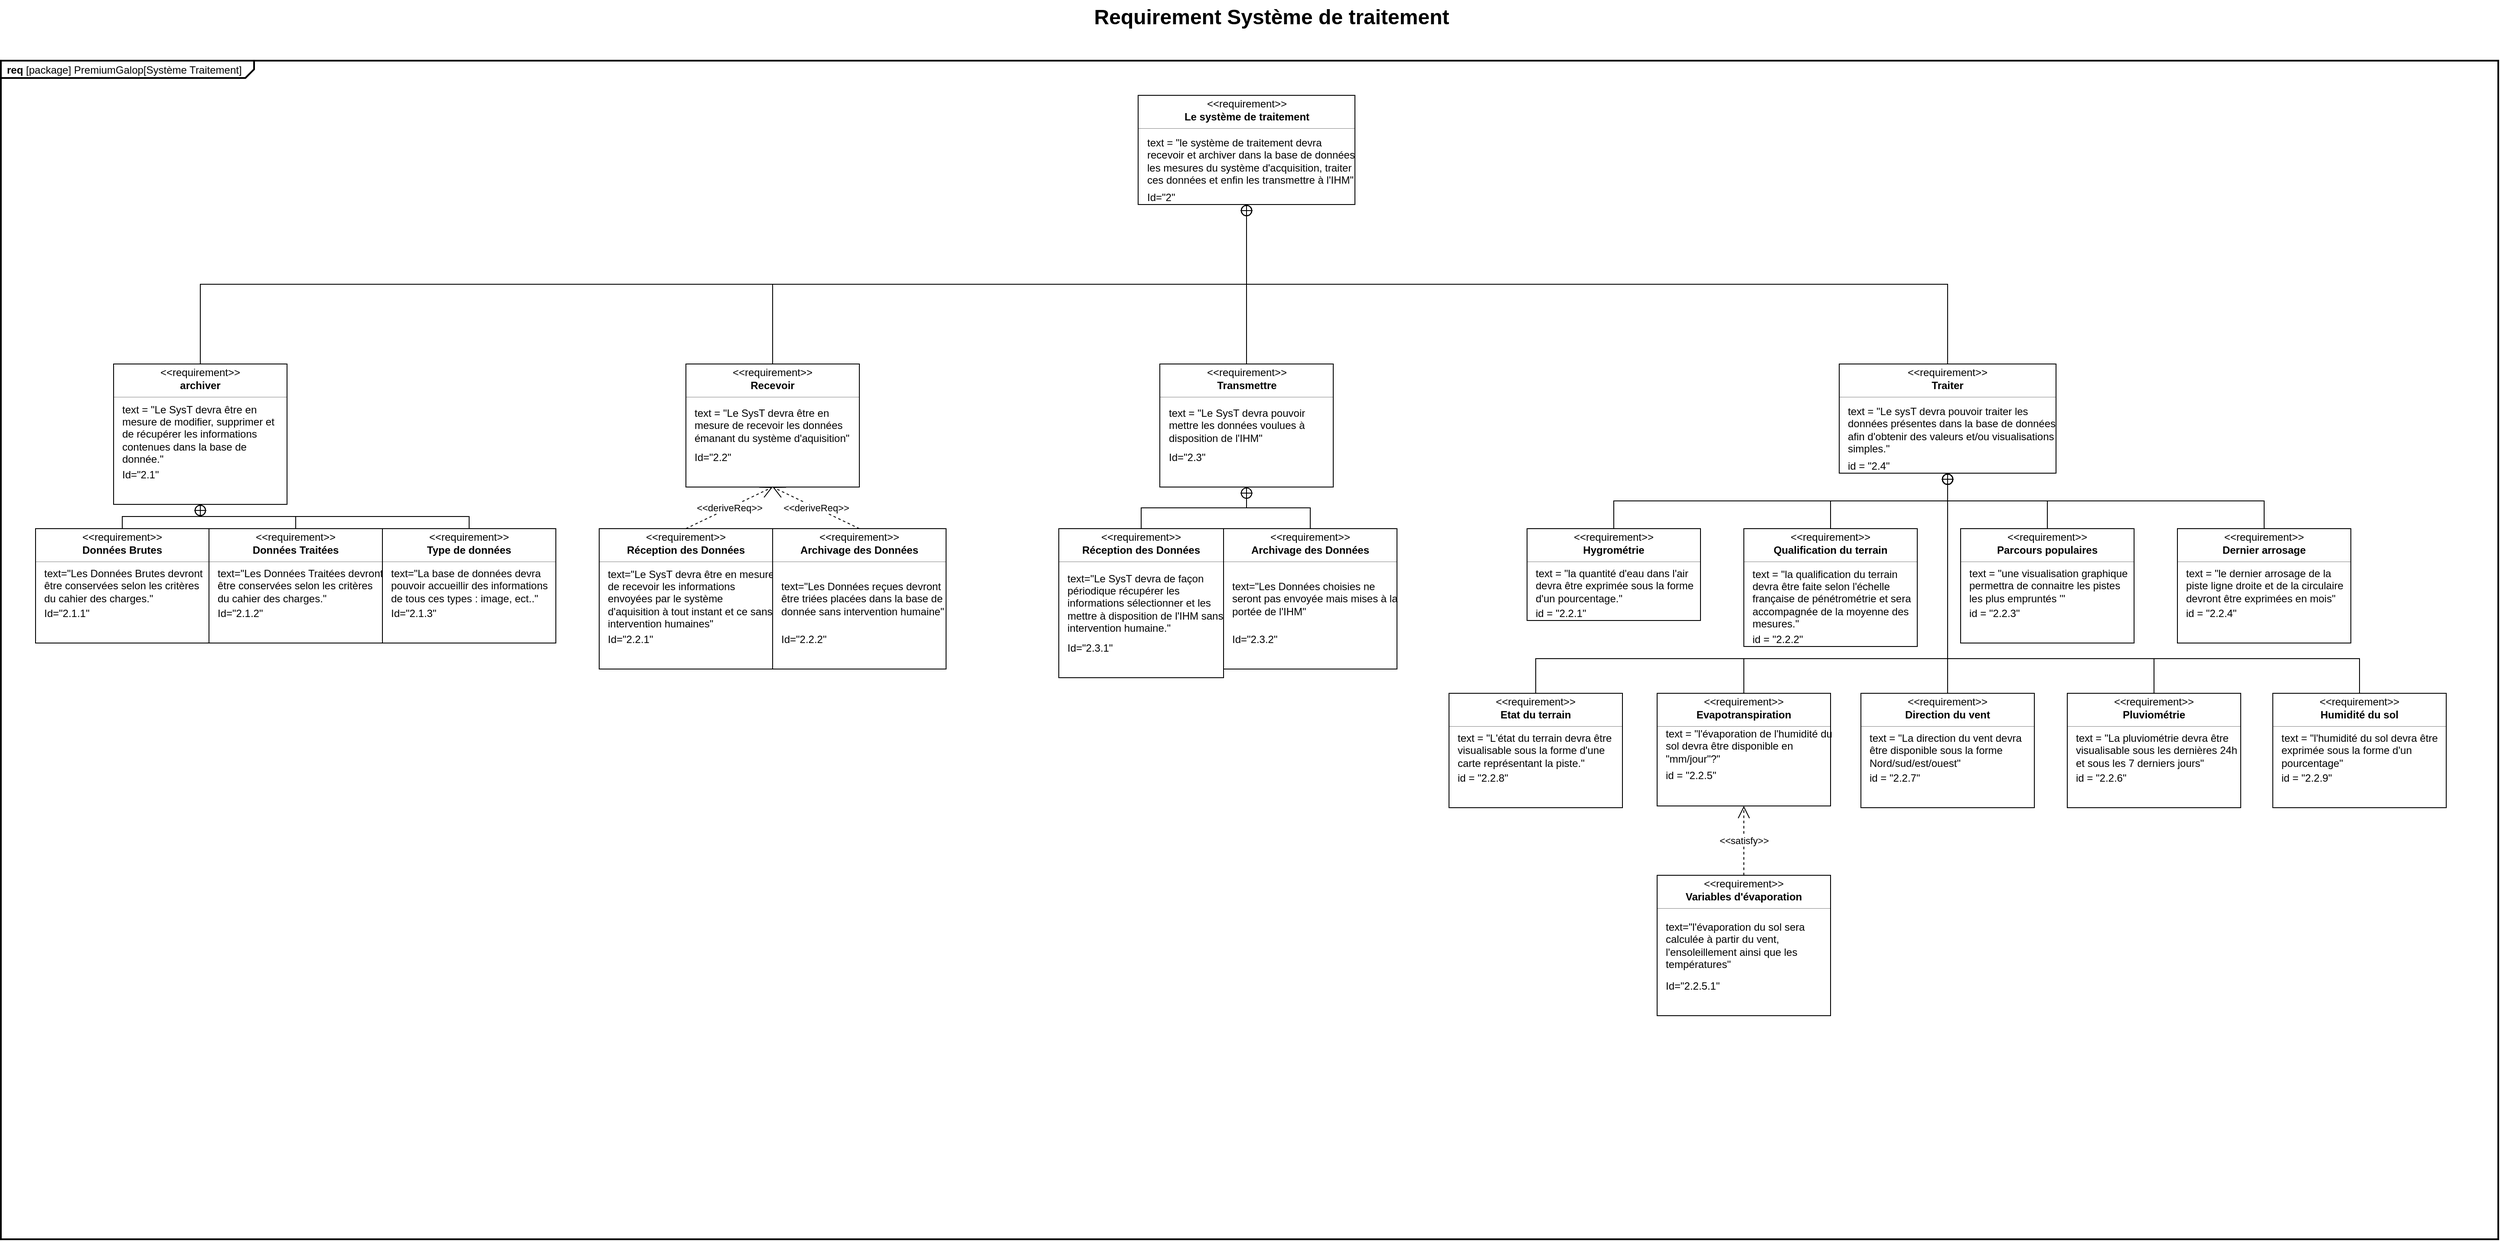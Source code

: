 <mxfile version="26.0.6">
  <diagram name="Page-1" id="929967ad-93f9-6ef4-fab6-5d389245f69c">
    <mxGraphModel dx="3340.5" dy="744" grid="1" gridSize="10" guides="1" tooltips="1" connect="1" arrows="1" fold="1" page="1" pageScale="1.5" pageWidth="1169" pageHeight="826" background="none" math="0" shadow="0">
      <root>
        <mxCell id="0" style=";html=1;" />
        <mxCell id="1" style=";html=1;" parent="0" />
        <mxCell id="1672d66443f91eb5-23" value="Requirement Système de traitement" style="text;strokeColor=none;fillColor=none;html=1;fontSize=24;fontStyle=1;verticalAlign=middle;align=center;" parent="1" vertex="1">
          <mxGeometry x="150" y="30" width="1510" height="40" as="geometry" />
        </mxCell>
        <mxCell id="8Gsik2gFyO7fR51Xn3zr-1" value="&lt;p style=&quot;margin:0px;margin-top:4px;margin-left:7px;text-align:left;&quot;&gt;&lt;b style=&quot;text-wrap-mode: wrap;&quot;&gt;req&lt;/b&gt;&lt;span style=&quot;text-wrap-mode: wrap;&quot;&gt;&amp;nbsp;[package] PremiumGalop[Système Traitement]&lt;/span&gt;&lt;/p&gt;" style="html=1;shape=mxgraph.sysml.package;overflow=fill;labelX=292.94;strokeWidth=2;align=center;" parent="1" vertex="1">
          <mxGeometry x="-560" y="100" width="2880" height="1360" as="geometry" />
        </mxCell>
        <mxCell id="8Gsik2gFyO7fR51Xn3zr-5" value="" style="fontStyle=1;align=center;verticalAlign=middle;childLayout=stackLayout;horizontal=1;horizontalStack=0;resizeParent=1;resizeParentMax=0;resizeLast=0;marginBottom=0;" parent="1" vertex="1">
          <mxGeometry x="751.5" y="140" width="250" height="126" as="geometry" />
        </mxCell>
        <mxCell id="8Gsik2gFyO7fR51Xn3zr-6" value="&amp;lt;&amp;lt;requirement&amp;gt;&amp;gt;" style="html=1;align=center;spacing=0;verticalAlign=middle;strokeColor=none;fillColor=none;whiteSpace=wrap;spacingTop=3;" parent="8Gsik2gFyO7fR51Xn3zr-5" vertex="1">
          <mxGeometry width="250" height="16" as="geometry" />
        </mxCell>
        <mxCell id="8Gsik2gFyO7fR51Xn3zr-7" value="Le système de traitement" style="html=1;align=center;spacing=0;verticalAlign=middle;strokeColor=none;fillColor=none;whiteSpace=wrap;fontStyle=1" parent="8Gsik2gFyO7fR51Xn3zr-5" vertex="1">
          <mxGeometry y="16" width="250" height="18" as="geometry" />
        </mxCell>
        <mxCell id="8Gsik2gFyO7fR51Xn3zr-8" value="" style="line;strokeWidth=0.25;fillColor=none;align=left;verticalAlign=middle;spacingTop=-1;spacingLeft=3;spacingRight=3;rotatable=0;labelPosition=right;points=[];portConstraint=eastwest;" parent="8Gsik2gFyO7fR51Xn3zr-5" vertex="1">
          <mxGeometry y="34" width="250" height="8" as="geometry" />
        </mxCell>
        <mxCell id="8Gsik2gFyO7fR51Xn3zr-9" value="&lt;span style=&quot;text-align: justify;&quot;&gt;text = &quot;le système de traitement devra recevoir et archiver dans la base de données les mesures du système d&#39;acquisition, traiter ces données et enfin les transmettre à l&#39;IHM&quot;&lt;/span&gt;" style="html=1;align=left;spacing=0;verticalAlign=middle;strokeColor=none;fillColor=none;whiteSpace=wrap;spacingLeft=10;" parent="8Gsik2gFyO7fR51Xn3zr-5" vertex="1">
          <mxGeometry y="42" width="250" height="68" as="geometry" />
        </mxCell>
        <mxCell id="8Gsik2gFyO7fR51Xn3zr-10" value="Id=&quot;2&quot;" style="html=1;align=left;spacing=0;verticalAlign=middle;strokeColor=none;fillColor=none;whiteSpace=wrap;spacingLeft=10;" parent="8Gsik2gFyO7fR51Xn3zr-5" vertex="1">
          <mxGeometry y="110" width="250" height="16" as="geometry" />
        </mxCell>
        <mxCell id="8Gsik2gFyO7fR51Xn3zr-12" value="" style="fontStyle=1;align=center;verticalAlign=middle;childLayout=stackLayout;horizontal=1;horizontalStack=0;resizeParent=1;resizeParentMax=0;resizeLast=0;marginBottom=0;" parent="1" vertex="1">
          <mxGeometry x="1560" y="450" width="250" height="126" as="geometry" />
        </mxCell>
        <mxCell id="8Gsik2gFyO7fR51Xn3zr-13" value="&amp;lt;&amp;lt;requirement&amp;gt;&amp;gt;" style="html=1;align=center;spacing=0;verticalAlign=middle;strokeColor=none;fillColor=none;whiteSpace=wrap;spacingTop=3;" parent="8Gsik2gFyO7fR51Xn3zr-12" vertex="1">
          <mxGeometry width="250" height="16" as="geometry" />
        </mxCell>
        <mxCell id="8Gsik2gFyO7fR51Xn3zr-14" value="Traiter" style="html=1;align=center;spacing=0;verticalAlign=middle;strokeColor=none;fillColor=none;whiteSpace=wrap;fontStyle=1" parent="8Gsik2gFyO7fR51Xn3zr-12" vertex="1">
          <mxGeometry y="16" width="250" height="18" as="geometry" />
        </mxCell>
        <mxCell id="8Gsik2gFyO7fR51Xn3zr-15" value="" style="line;strokeWidth=0.25;fillColor=none;align=left;verticalAlign=middle;spacingTop=-1;spacingLeft=3;spacingRight=3;rotatable=0;labelPosition=right;points=[];portConstraint=eastwest;" parent="8Gsik2gFyO7fR51Xn3zr-12" vertex="1">
          <mxGeometry y="34" width="250" height="8" as="geometry" />
        </mxCell>
        <mxCell id="8Gsik2gFyO7fR51Xn3zr-16" value="&lt;span style=&quot;text-align: justify;&quot;&gt;text = &quot;Le sysT devra pouvoir traiter les données présentes dans la base de données afin d&#39;obtenir des valeurs et/ou visualisations simples.&quot;&lt;/span&gt;" style="html=1;align=left;spacing=0;verticalAlign=middle;strokeColor=none;fillColor=none;whiteSpace=wrap;spacingLeft=10;" parent="8Gsik2gFyO7fR51Xn3zr-12" vertex="1">
          <mxGeometry y="42" width="250" height="68" as="geometry" />
        </mxCell>
        <mxCell id="8Gsik2gFyO7fR51Xn3zr-17" value="id = &quot;2.4&quot;" style="html=1;align=left;spacing=0;verticalAlign=middle;strokeColor=none;fillColor=none;whiteSpace=wrap;spacingLeft=10;" parent="8Gsik2gFyO7fR51Xn3zr-12" vertex="1">
          <mxGeometry y="110" width="250" height="16" as="geometry" />
        </mxCell>
        <mxCell id="8Gsik2gFyO7fR51Xn3zr-24" value="" style="fontStyle=1;align=center;verticalAlign=middle;childLayout=stackLayout;horizontal=1;horizontalStack=0;resizeParent=1;resizeParentMax=0;resizeLast=0;marginBottom=0;" parent="1" vertex="1">
          <mxGeometry x="1200" y="640" width="200" height="106" as="geometry" />
        </mxCell>
        <mxCell id="8Gsik2gFyO7fR51Xn3zr-25" value="&amp;lt;&amp;lt;requirement&amp;gt;&amp;gt;" style="html=1;align=center;spacing=0;verticalAlign=middle;strokeColor=none;fillColor=none;whiteSpace=wrap;spacingTop=3;" parent="8Gsik2gFyO7fR51Xn3zr-24" vertex="1">
          <mxGeometry width="200" height="16" as="geometry" />
        </mxCell>
        <mxCell id="8Gsik2gFyO7fR51Xn3zr-26" value="Hygrométrie" style="html=1;align=center;spacing=0;verticalAlign=middle;strokeColor=none;fillColor=none;whiteSpace=wrap;fontStyle=1" parent="8Gsik2gFyO7fR51Xn3zr-24" vertex="1">
          <mxGeometry y="16" width="200" height="18" as="geometry" />
        </mxCell>
        <mxCell id="8Gsik2gFyO7fR51Xn3zr-27" value="" style="line;strokeWidth=0.25;fillColor=none;align=left;verticalAlign=middle;spacingTop=-1;spacingLeft=3;spacingRight=3;rotatable=0;labelPosition=right;points=[];portConstraint=eastwest;" parent="8Gsik2gFyO7fR51Xn3zr-24" vertex="1">
          <mxGeometry y="34" width="200" height="8" as="geometry" />
        </mxCell>
        <mxCell id="8Gsik2gFyO7fR51Xn3zr-28" value="&lt;span style=&quot;text-align: justify;&quot;&gt;text = &quot;la quantité d&#39;eau dans l&#39;air devra être exprimée sous la forme d&#39;un pourcentage.&quot;&lt;/span&gt;" style="html=1;align=left;spacing=0;verticalAlign=middle;strokeColor=none;fillColor=none;whiteSpace=wrap;spacingLeft=10;" parent="8Gsik2gFyO7fR51Xn3zr-24" vertex="1">
          <mxGeometry y="42" width="200" height="48" as="geometry" />
        </mxCell>
        <mxCell id="8Gsik2gFyO7fR51Xn3zr-29" value="id = &quot;2.2.1&quot;" style="html=1;align=left;spacing=0;verticalAlign=middle;strokeColor=none;fillColor=none;whiteSpace=wrap;spacingLeft=10;" parent="8Gsik2gFyO7fR51Xn3zr-24" vertex="1">
          <mxGeometry y="90" width="200" height="16" as="geometry" />
        </mxCell>
        <mxCell id="8Gsik2gFyO7fR51Xn3zr-31" value="" style="fontStyle=1;align=center;verticalAlign=middle;childLayout=stackLayout;horizontal=1;horizontalStack=0;resizeParent=1;resizeParentMax=0;resizeLast=0;marginBottom=0;" parent="1" vertex="1">
          <mxGeometry x="1450" y="640" width="200" height="136" as="geometry" />
        </mxCell>
        <mxCell id="8Gsik2gFyO7fR51Xn3zr-32" value="&amp;lt;&amp;lt;requirement&amp;gt;&amp;gt;" style="html=1;align=center;spacing=0;verticalAlign=middle;strokeColor=none;fillColor=none;whiteSpace=wrap;spacingTop=3;" parent="8Gsik2gFyO7fR51Xn3zr-31" vertex="1">
          <mxGeometry width="200" height="16" as="geometry" />
        </mxCell>
        <mxCell id="8Gsik2gFyO7fR51Xn3zr-33" value="Qualification du terrain" style="html=1;align=center;spacing=0;verticalAlign=middle;strokeColor=none;fillColor=none;whiteSpace=wrap;fontStyle=1" parent="8Gsik2gFyO7fR51Xn3zr-31" vertex="1">
          <mxGeometry y="16" width="200" height="18" as="geometry" />
        </mxCell>
        <mxCell id="8Gsik2gFyO7fR51Xn3zr-34" value="" style="line;strokeWidth=0.25;fillColor=none;align=left;verticalAlign=middle;spacingTop=-1;spacingLeft=3;spacingRight=3;rotatable=0;labelPosition=right;points=[];portConstraint=eastwest;" parent="8Gsik2gFyO7fR51Xn3zr-31" vertex="1">
          <mxGeometry y="34" width="200" height="8" as="geometry" />
        </mxCell>
        <mxCell id="8Gsik2gFyO7fR51Xn3zr-35" value="&lt;span style=&quot;color: light-dark(rgb(0, 0, 0), rgb(255, 255, 255)); text-align: justify; background-color: transparent;&quot;&gt;text = &quot;la qualification du terrain devra être f&lt;/span&gt;&lt;span style=&quot;color: light-dark(rgb(0, 0, 0), rgb(255, 255, 255)); text-align: justify; background-color: transparent;&quot;&gt;aite selon l&#39;échelle française de pénétrométrie et sera accompagnée de la moyenne des mesures.&quot;&lt;/span&gt;" style="html=1;align=left;spacing=0;verticalAlign=middle;strokeColor=none;fillColor=none;whiteSpace=wrap;spacingLeft=10;" parent="8Gsik2gFyO7fR51Xn3zr-31" vertex="1">
          <mxGeometry y="42" width="200" height="78" as="geometry" />
        </mxCell>
        <mxCell id="8Gsik2gFyO7fR51Xn3zr-36" value="id = &quot;2.2.2&quot;" style="html=1;align=left;spacing=0;verticalAlign=middle;strokeColor=none;fillColor=none;whiteSpace=wrap;spacingLeft=10;" parent="8Gsik2gFyO7fR51Xn3zr-31" vertex="1">
          <mxGeometry y="120" width="200" height="16" as="geometry" />
        </mxCell>
        <mxCell id="8Gsik2gFyO7fR51Xn3zr-38" value="" style="fontStyle=1;align=center;verticalAlign=middle;childLayout=stackLayout;horizontal=1;horizontalStack=0;resizeParent=1;resizeParentMax=0;resizeLast=0;marginBottom=0;" parent="1" vertex="1">
          <mxGeometry x="1700" y="640" width="200" height="132" as="geometry" />
        </mxCell>
        <mxCell id="8Gsik2gFyO7fR51Xn3zr-39" value="&amp;lt;&amp;lt;requirement&amp;gt;&amp;gt;" style="html=1;align=center;spacing=0;verticalAlign=middle;strokeColor=none;fillColor=none;whiteSpace=wrap;spacingTop=3;" parent="8Gsik2gFyO7fR51Xn3zr-38" vertex="1">
          <mxGeometry width="200" height="16" as="geometry" />
        </mxCell>
        <mxCell id="8Gsik2gFyO7fR51Xn3zr-40" value="Parcours populaires" style="html=1;align=center;spacing=0;verticalAlign=middle;strokeColor=none;fillColor=none;whiteSpace=wrap;fontStyle=1" parent="8Gsik2gFyO7fR51Xn3zr-38" vertex="1">
          <mxGeometry y="16" width="200" height="18" as="geometry" />
        </mxCell>
        <mxCell id="8Gsik2gFyO7fR51Xn3zr-41" value="" style="line;strokeWidth=0.25;fillColor=none;align=left;verticalAlign=middle;spacingTop=-1;spacingLeft=3;spacingRight=3;rotatable=0;labelPosition=right;points=[];portConstraint=eastwest;" parent="8Gsik2gFyO7fR51Xn3zr-38" vertex="1">
          <mxGeometry y="34" width="200" height="8" as="geometry" />
        </mxCell>
        <mxCell id="8Gsik2gFyO7fR51Xn3zr-42" value="&lt;span style=&quot;text-align: justify;&quot;&gt;text = &quot;une visualisation graphique permettra de connaitre les pistes les plus empruntés &#39;&quot;&lt;/span&gt;" style="html=1;align=left;spacing=0;verticalAlign=middle;strokeColor=none;fillColor=none;whiteSpace=wrap;spacingLeft=10;" parent="8Gsik2gFyO7fR51Xn3zr-38" vertex="1">
          <mxGeometry y="42" width="200" height="48" as="geometry" />
        </mxCell>
        <mxCell id="8Gsik2gFyO7fR51Xn3zr-43" value="id = &quot;2.2.3&quot;" style="html=1;align=left;spacing=0;verticalAlign=middle;strokeColor=none;fillColor=none;whiteSpace=wrap;spacingLeft=10;" parent="8Gsik2gFyO7fR51Xn3zr-38" vertex="1">
          <mxGeometry y="90" width="200" height="16" as="geometry" />
        </mxCell>
        <mxCell id="8Gsik2gFyO7fR51Xn3zr-44" value="" style="html=1;align=center;spacing=0;verticalAlign=middle;strokeColor=none;fillColor=none;whiteSpace=wrap;" parent="8Gsik2gFyO7fR51Xn3zr-38" vertex="1">
          <mxGeometry y="106" width="200" height="26" as="geometry" />
        </mxCell>
        <mxCell id="8Gsik2gFyO7fR51Xn3zr-46" value="" style="fontStyle=1;align=center;verticalAlign=middle;childLayout=stackLayout;horizontal=1;horizontalStack=0;resizeParent=1;resizeParentMax=0;resizeLast=0;marginBottom=0;" parent="1" vertex="1">
          <mxGeometry x="2060" y="830" width="200" height="132" as="geometry" />
        </mxCell>
        <mxCell id="8Gsik2gFyO7fR51Xn3zr-47" value="&amp;lt;&amp;lt;requirement&amp;gt;&amp;gt;" style="html=1;align=center;spacing=0;verticalAlign=middle;strokeColor=none;fillColor=none;whiteSpace=wrap;spacingTop=3;" parent="8Gsik2gFyO7fR51Xn3zr-46" vertex="1">
          <mxGeometry width="200" height="16" as="geometry" />
        </mxCell>
        <mxCell id="8Gsik2gFyO7fR51Xn3zr-48" value="Humidité du sol" style="html=1;align=center;spacing=0;verticalAlign=middle;strokeColor=none;fillColor=none;whiteSpace=wrap;fontStyle=1" parent="8Gsik2gFyO7fR51Xn3zr-46" vertex="1">
          <mxGeometry y="16" width="200" height="18" as="geometry" />
        </mxCell>
        <mxCell id="8Gsik2gFyO7fR51Xn3zr-49" value="" style="line;strokeWidth=0.25;fillColor=none;align=left;verticalAlign=middle;spacingTop=-1;spacingLeft=3;spacingRight=3;rotatable=0;labelPosition=right;points=[];portConstraint=eastwest;" parent="8Gsik2gFyO7fR51Xn3zr-46" vertex="1">
          <mxGeometry y="34" width="200" height="8" as="geometry" />
        </mxCell>
        <mxCell id="8Gsik2gFyO7fR51Xn3zr-50" value="&lt;span style=&quot;text-align: justify;&quot;&gt;text = &quot;l&#39;humidité du sol devra être exprimée sous la forme d&#39;un pourcentage&quot;&lt;/span&gt;" style="html=1;align=left;spacing=0;verticalAlign=middle;strokeColor=none;fillColor=none;whiteSpace=wrap;spacingLeft=10;" parent="8Gsik2gFyO7fR51Xn3zr-46" vertex="1">
          <mxGeometry y="42" width="200" height="48" as="geometry" />
        </mxCell>
        <mxCell id="8Gsik2gFyO7fR51Xn3zr-51" value="id = &quot;2.2.9&quot;" style="html=1;align=left;spacing=0;verticalAlign=middle;strokeColor=none;fillColor=none;whiteSpace=wrap;spacingLeft=10;" parent="8Gsik2gFyO7fR51Xn3zr-46" vertex="1">
          <mxGeometry y="90" width="200" height="16" as="geometry" />
        </mxCell>
        <mxCell id="8Gsik2gFyO7fR51Xn3zr-52" value="" style="html=1;align=center;spacing=0;verticalAlign=middle;strokeColor=none;fillColor=none;whiteSpace=wrap;" parent="8Gsik2gFyO7fR51Xn3zr-46" vertex="1">
          <mxGeometry y="106" width="200" height="26" as="geometry" />
        </mxCell>
        <mxCell id="8Gsik2gFyO7fR51Xn3zr-53" value="" style="fontStyle=1;align=center;verticalAlign=middle;childLayout=stackLayout;horizontal=1;horizontalStack=0;resizeParent=1;resizeParentMax=0;resizeLast=0;marginBottom=0;" parent="1" vertex="1">
          <mxGeometry x="1110" y="830" width="200" height="132" as="geometry" />
        </mxCell>
        <mxCell id="8Gsik2gFyO7fR51Xn3zr-54" value="&amp;lt;&amp;lt;requirement&amp;gt;&amp;gt;" style="html=1;align=center;spacing=0;verticalAlign=middle;strokeColor=none;fillColor=none;whiteSpace=wrap;spacingTop=3;" parent="8Gsik2gFyO7fR51Xn3zr-53" vertex="1">
          <mxGeometry width="200" height="16" as="geometry" />
        </mxCell>
        <mxCell id="8Gsik2gFyO7fR51Xn3zr-55" value="Etat du terrain" style="html=1;align=center;spacing=0;verticalAlign=middle;strokeColor=none;fillColor=none;whiteSpace=wrap;fontStyle=1" parent="8Gsik2gFyO7fR51Xn3zr-53" vertex="1">
          <mxGeometry y="16" width="200" height="18" as="geometry" />
        </mxCell>
        <mxCell id="8Gsik2gFyO7fR51Xn3zr-56" value="" style="line;strokeWidth=0.25;fillColor=none;align=left;verticalAlign=middle;spacingTop=-1;spacingLeft=3;spacingRight=3;rotatable=0;labelPosition=right;points=[];portConstraint=eastwest;" parent="8Gsik2gFyO7fR51Xn3zr-53" vertex="1">
          <mxGeometry y="34" width="200" height="8" as="geometry" />
        </mxCell>
        <mxCell id="8Gsik2gFyO7fR51Xn3zr-57" value="&lt;span style=&quot;text-align: justify;&quot;&gt;text = &quot;L&#39;état du terrain devra être visualisable sous la forme d&#39;une carte représentant la piste.&quot;&lt;/span&gt;" style="html=1;align=left;spacing=0;verticalAlign=middle;strokeColor=none;fillColor=none;whiteSpace=wrap;spacingLeft=10;" parent="8Gsik2gFyO7fR51Xn3zr-53" vertex="1">
          <mxGeometry y="42" width="200" height="48" as="geometry" />
        </mxCell>
        <mxCell id="8Gsik2gFyO7fR51Xn3zr-58" value="id = &quot;2.2.8&quot;" style="html=1;align=left;spacing=0;verticalAlign=middle;strokeColor=none;fillColor=none;whiteSpace=wrap;spacingLeft=10;" parent="8Gsik2gFyO7fR51Xn3zr-53" vertex="1">
          <mxGeometry y="90" width="200" height="16" as="geometry" />
        </mxCell>
        <mxCell id="8Gsik2gFyO7fR51Xn3zr-59" value="" style="html=1;align=center;spacing=0;verticalAlign=middle;strokeColor=none;fillColor=none;whiteSpace=wrap;" parent="8Gsik2gFyO7fR51Xn3zr-53" vertex="1">
          <mxGeometry y="106" width="200" height="26" as="geometry" />
        </mxCell>
        <mxCell id="8Gsik2gFyO7fR51Xn3zr-60" value="" style="fontStyle=1;align=center;verticalAlign=middle;childLayout=stackLayout;horizontal=1;horizontalStack=0;resizeParent=1;resizeParentMax=0;resizeLast=0;marginBottom=0;" parent="1" vertex="1">
          <mxGeometry x="1585" y="830" width="200" height="132" as="geometry" />
        </mxCell>
        <mxCell id="8Gsik2gFyO7fR51Xn3zr-61" value="&amp;lt;&amp;lt;requirement&amp;gt;&amp;gt;" style="html=1;align=center;spacing=0;verticalAlign=middle;strokeColor=none;fillColor=none;whiteSpace=wrap;spacingTop=3;" parent="8Gsik2gFyO7fR51Xn3zr-60" vertex="1">
          <mxGeometry width="200" height="16" as="geometry" />
        </mxCell>
        <mxCell id="8Gsik2gFyO7fR51Xn3zr-62" value="Direction du vent" style="html=1;align=center;spacing=0;verticalAlign=middle;strokeColor=none;fillColor=none;whiteSpace=wrap;fontStyle=1" parent="8Gsik2gFyO7fR51Xn3zr-60" vertex="1">
          <mxGeometry y="16" width="200" height="18" as="geometry" />
        </mxCell>
        <mxCell id="8Gsik2gFyO7fR51Xn3zr-63" value="" style="line;strokeWidth=0.25;fillColor=none;align=left;verticalAlign=middle;spacingTop=-1;spacingLeft=3;spacingRight=3;rotatable=0;labelPosition=right;points=[];portConstraint=eastwest;" parent="8Gsik2gFyO7fR51Xn3zr-60" vertex="1">
          <mxGeometry y="34" width="200" height="8" as="geometry" />
        </mxCell>
        <mxCell id="8Gsik2gFyO7fR51Xn3zr-64" value="&lt;span style=&quot;text-align: justify;&quot;&gt;text = &quot;La direction du vent devra être disponible sous la forme Nord/sud/est/ouest&quot;&lt;/span&gt;" style="html=1;align=left;spacing=0;verticalAlign=middle;strokeColor=none;fillColor=none;whiteSpace=wrap;spacingLeft=10;" parent="8Gsik2gFyO7fR51Xn3zr-60" vertex="1">
          <mxGeometry y="42" width="200" height="48" as="geometry" />
        </mxCell>
        <mxCell id="8Gsik2gFyO7fR51Xn3zr-65" value="id = &quot;2.2.7&quot;" style="html=1;align=left;spacing=0;verticalAlign=middle;strokeColor=none;fillColor=none;whiteSpace=wrap;spacingLeft=10;" parent="8Gsik2gFyO7fR51Xn3zr-60" vertex="1">
          <mxGeometry y="90" width="200" height="16" as="geometry" />
        </mxCell>
        <mxCell id="8Gsik2gFyO7fR51Xn3zr-66" value="" style="html=1;align=center;spacing=0;verticalAlign=middle;strokeColor=none;fillColor=none;whiteSpace=wrap;" parent="8Gsik2gFyO7fR51Xn3zr-60" vertex="1">
          <mxGeometry y="106" width="200" height="26" as="geometry" />
        </mxCell>
        <mxCell id="8Gsik2gFyO7fR51Xn3zr-67" value="" style="fontStyle=1;align=center;verticalAlign=middle;childLayout=stackLayout;horizontal=1;horizontalStack=0;resizeParent=1;resizeParentMax=0;resizeLast=0;marginBottom=0;" parent="1" vertex="1">
          <mxGeometry x="1950" y="640" width="200" height="132" as="geometry" />
        </mxCell>
        <mxCell id="8Gsik2gFyO7fR51Xn3zr-68" value="&amp;lt;&amp;lt;requirement&amp;gt;&amp;gt;" style="html=1;align=center;spacing=0;verticalAlign=middle;strokeColor=none;fillColor=none;whiteSpace=wrap;spacingTop=3;" parent="8Gsik2gFyO7fR51Xn3zr-67" vertex="1">
          <mxGeometry width="200" height="16" as="geometry" />
        </mxCell>
        <mxCell id="8Gsik2gFyO7fR51Xn3zr-69" value="Dernier arrosage" style="html=1;align=center;spacing=0;verticalAlign=middle;strokeColor=none;fillColor=none;whiteSpace=wrap;fontStyle=1" parent="8Gsik2gFyO7fR51Xn3zr-67" vertex="1">
          <mxGeometry y="16" width="200" height="18" as="geometry" />
        </mxCell>
        <mxCell id="8Gsik2gFyO7fR51Xn3zr-70" value="" style="line;strokeWidth=0.25;fillColor=none;align=left;verticalAlign=middle;spacingTop=-1;spacingLeft=3;spacingRight=3;rotatable=0;labelPosition=right;points=[];portConstraint=eastwest;" parent="8Gsik2gFyO7fR51Xn3zr-67" vertex="1">
          <mxGeometry y="34" width="200" height="8" as="geometry" />
        </mxCell>
        <mxCell id="8Gsik2gFyO7fR51Xn3zr-71" value="&lt;span style=&quot;text-align: justify;&quot;&gt;text = &quot;le dernier arrosage de la piste ligne droite et de la circulaire devront être exprimées en mois&quot;&lt;/span&gt;" style="html=1;align=left;spacing=0;verticalAlign=middle;strokeColor=none;fillColor=none;whiteSpace=wrap;spacingLeft=10;" parent="8Gsik2gFyO7fR51Xn3zr-67" vertex="1">
          <mxGeometry y="42" width="200" height="48" as="geometry" />
        </mxCell>
        <mxCell id="8Gsik2gFyO7fR51Xn3zr-72" value="id = &quot;2.2.4&quot;" style="html=1;align=left;spacing=0;verticalAlign=middle;strokeColor=none;fillColor=none;whiteSpace=wrap;spacingLeft=10;" parent="8Gsik2gFyO7fR51Xn3zr-67" vertex="1">
          <mxGeometry y="90" width="200" height="16" as="geometry" />
        </mxCell>
        <mxCell id="8Gsik2gFyO7fR51Xn3zr-73" value="" style="html=1;align=center;spacing=0;verticalAlign=middle;strokeColor=none;fillColor=none;whiteSpace=wrap;" parent="8Gsik2gFyO7fR51Xn3zr-67" vertex="1">
          <mxGeometry y="106" width="200" height="26" as="geometry" />
        </mxCell>
        <mxCell id="8Gsik2gFyO7fR51Xn3zr-74" value="" style="fontStyle=1;align=center;verticalAlign=middle;childLayout=stackLayout;horizontal=1;horizontalStack=0;resizeParent=1;resizeParentMax=0;resizeLast=0;marginBottom=0;" parent="1" vertex="1">
          <mxGeometry x="1350" y="830" width="200" height="130" as="geometry" />
        </mxCell>
        <mxCell id="8Gsik2gFyO7fR51Xn3zr-75" value="&amp;lt;&amp;lt;requirement&amp;gt;&amp;gt;" style="html=1;align=center;spacing=0;verticalAlign=middle;strokeColor=none;fillColor=none;whiteSpace=wrap;spacingTop=3;" parent="8Gsik2gFyO7fR51Xn3zr-74" vertex="1">
          <mxGeometry width="200" height="16" as="geometry" />
        </mxCell>
        <mxCell id="8Gsik2gFyO7fR51Xn3zr-76" value="Evapotranspiration" style="html=1;align=center;spacing=0;verticalAlign=middle;strokeColor=none;fillColor=none;whiteSpace=wrap;fontStyle=1" parent="8Gsik2gFyO7fR51Xn3zr-74" vertex="1">
          <mxGeometry y="16" width="200" height="18" as="geometry" />
        </mxCell>
        <mxCell id="8Gsik2gFyO7fR51Xn3zr-77" value="" style="line;strokeWidth=0.25;fillColor=none;align=left;verticalAlign=middle;spacingTop=-1;spacingLeft=3;spacingRight=3;rotatable=0;labelPosition=right;points=[];portConstraint=eastwest;" parent="8Gsik2gFyO7fR51Xn3zr-74" vertex="1">
          <mxGeometry y="34" width="200" height="8" as="geometry" />
        </mxCell>
        <mxCell id="8Gsik2gFyO7fR51Xn3zr-78" value="&lt;span style=&quot;text-align: justify;&quot;&gt;text = &quot;l&#39;évaporation de l&#39;humidité du sol devra être disponible en &quot;mm/jour&quot;?&quot;&lt;/span&gt;" style="html=1;align=left;spacing=0;verticalAlign=middle;strokeColor=none;fillColor=none;whiteSpace=wrap;spacingLeft=10;" parent="8Gsik2gFyO7fR51Xn3zr-74" vertex="1">
          <mxGeometry y="42" width="200" height="38" as="geometry" />
        </mxCell>
        <mxCell id="8Gsik2gFyO7fR51Xn3zr-79" value="id = &quot;2.2.5&quot;" style="html=1;align=left;spacing=0;verticalAlign=middle;strokeColor=none;fillColor=none;whiteSpace=wrap;spacingLeft=10;" parent="8Gsik2gFyO7fR51Xn3zr-74" vertex="1">
          <mxGeometry y="80" width="200" height="30" as="geometry" />
        </mxCell>
        <mxCell id="8Gsik2gFyO7fR51Xn3zr-80" value="" style="html=1;align=center;spacing=0;verticalAlign=middle;strokeColor=none;fillColor=none;whiteSpace=wrap;" parent="8Gsik2gFyO7fR51Xn3zr-74" vertex="1">
          <mxGeometry y="110" width="200" height="20" as="geometry" />
        </mxCell>
        <mxCell id="8Gsik2gFyO7fR51Xn3zr-81" value="" style="fontStyle=1;align=center;verticalAlign=middle;childLayout=stackLayout;horizontal=1;horizontalStack=0;resizeParent=1;resizeParentMax=0;resizeLast=0;marginBottom=0;" parent="1" vertex="1">
          <mxGeometry x="1823" y="830" width="200" height="132" as="geometry" />
        </mxCell>
        <mxCell id="8Gsik2gFyO7fR51Xn3zr-82" value="&amp;lt;&amp;lt;requirement&amp;gt;&amp;gt;" style="html=1;align=center;spacing=0;verticalAlign=middle;strokeColor=none;fillColor=none;whiteSpace=wrap;spacingTop=3;" parent="8Gsik2gFyO7fR51Xn3zr-81" vertex="1">
          <mxGeometry width="200" height="16" as="geometry" />
        </mxCell>
        <mxCell id="8Gsik2gFyO7fR51Xn3zr-83" value="Pluviométrie" style="html=1;align=center;spacing=0;verticalAlign=middle;strokeColor=none;fillColor=none;whiteSpace=wrap;fontStyle=1" parent="8Gsik2gFyO7fR51Xn3zr-81" vertex="1">
          <mxGeometry y="16" width="200" height="18" as="geometry" />
        </mxCell>
        <mxCell id="8Gsik2gFyO7fR51Xn3zr-84" value="" style="line;strokeWidth=0.25;fillColor=none;align=left;verticalAlign=middle;spacingTop=-1;spacingLeft=3;spacingRight=3;rotatable=0;labelPosition=right;points=[];portConstraint=eastwest;" parent="8Gsik2gFyO7fR51Xn3zr-81" vertex="1">
          <mxGeometry y="34" width="200" height="8" as="geometry" />
        </mxCell>
        <mxCell id="8Gsik2gFyO7fR51Xn3zr-85" value="&lt;span style=&quot;text-align: justify;&quot;&gt;text = &quot;La pluviométrie devra être visualisable sous les dernières 24h et sous les 7 derniers jours&quot;&lt;/span&gt;" style="html=1;align=left;spacing=0;verticalAlign=middle;strokeColor=none;fillColor=none;whiteSpace=wrap;spacingLeft=10;" parent="8Gsik2gFyO7fR51Xn3zr-81" vertex="1">
          <mxGeometry y="42" width="200" height="48" as="geometry" />
        </mxCell>
        <mxCell id="8Gsik2gFyO7fR51Xn3zr-86" value="id = &quot;2.2.6&quot;" style="html=1;align=left;spacing=0;verticalAlign=middle;strokeColor=none;fillColor=none;whiteSpace=wrap;spacingLeft=10;" parent="8Gsik2gFyO7fR51Xn3zr-81" vertex="1">
          <mxGeometry y="90" width="200" height="16" as="geometry" />
        </mxCell>
        <mxCell id="8Gsik2gFyO7fR51Xn3zr-87" value="" style="html=1;align=center;spacing=0;verticalAlign=middle;strokeColor=none;fillColor=none;whiteSpace=wrap;" parent="8Gsik2gFyO7fR51Xn3zr-81" vertex="1">
          <mxGeometry y="106" width="200" height="26" as="geometry" />
        </mxCell>
        <mxCell id="8Gsik2gFyO7fR51Xn3zr-90" value="" style="fontStyle=1;align=center;verticalAlign=middle;childLayout=stackLayout;horizontal=1;horizontalStack=0;resizeParent=1;resizeParentMax=0;resizeLast=0;marginBottom=0;" parent="1" vertex="1">
          <mxGeometry x="-430" y="450" width="200" height="162" as="geometry" />
        </mxCell>
        <mxCell id="8Gsik2gFyO7fR51Xn3zr-91" value="&amp;lt;&amp;lt;requirement&amp;gt;&amp;gt;" style="html=1;align=center;spacing=0;verticalAlign=middle;strokeColor=none;fillColor=none;whiteSpace=wrap;spacingTop=3;" parent="8Gsik2gFyO7fR51Xn3zr-90" vertex="1">
          <mxGeometry width="200" height="16" as="geometry" />
        </mxCell>
        <mxCell id="8Gsik2gFyO7fR51Xn3zr-92" value="archiver" style="html=1;align=center;spacing=0;verticalAlign=middle;strokeColor=none;fillColor=none;whiteSpace=wrap;fontStyle=1" parent="8Gsik2gFyO7fR51Xn3zr-90" vertex="1">
          <mxGeometry y="16" width="200" height="18" as="geometry" />
        </mxCell>
        <mxCell id="8Gsik2gFyO7fR51Xn3zr-93" value="" style="line;strokeWidth=0.25;fillColor=none;align=left;verticalAlign=middle;spacingTop=-1;spacingLeft=3;spacingRight=3;rotatable=0;labelPosition=right;points=[];portConstraint=eastwest;" parent="8Gsik2gFyO7fR51Xn3zr-90" vertex="1">
          <mxGeometry y="34" width="200" height="8" as="geometry" />
        </mxCell>
        <mxCell id="8Gsik2gFyO7fR51Xn3zr-94" value="&lt;span style=&quot;text-align: justify;&quot;&gt;text = &quot;Le SysT devra être en mesure de modifier, supprimer et de récupérer les informations contenues dans la base de donnée.&quot;&lt;/span&gt;" style="html=1;align=left;spacing=0;verticalAlign=middle;strokeColor=none;fillColor=none;whiteSpace=wrap;spacingLeft=10;" parent="8Gsik2gFyO7fR51Xn3zr-90" vertex="1">
          <mxGeometry y="42" width="200" height="78" as="geometry" />
        </mxCell>
        <mxCell id="8Gsik2gFyO7fR51Xn3zr-95" value="Id=&quot;2.1&quot;" style="html=1;align=left;spacing=0;verticalAlign=middle;strokeColor=none;fillColor=none;whiteSpace=wrap;spacingLeft=10;" parent="8Gsik2gFyO7fR51Xn3zr-90" vertex="1">
          <mxGeometry y="120" width="200" height="16" as="geometry" />
        </mxCell>
        <mxCell id="8Gsik2gFyO7fR51Xn3zr-96" value="" style="html=1;align=center;spacing=0;verticalAlign=middle;strokeColor=none;fillColor=none;whiteSpace=wrap;" parent="8Gsik2gFyO7fR51Xn3zr-90" vertex="1">
          <mxGeometry y="136" width="200" height="26" as="geometry" />
        </mxCell>
        <mxCell id="8Gsik2gFyO7fR51Xn3zr-97" value="" style="fontStyle=1;align=center;verticalAlign=middle;childLayout=stackLayout;horizontal=1;horizontalStack=0;resizeParent=1;resizeParentMax=0;resizeLast=0;marginBottom=0;" parent="1" vertex="1">
          <mxGeometry x="776.5" y="450" width="200" height="142" as="geometry" />
        </mxCell>
        <mxCell id="8Gsik2gFyO7fR51Xn3zr-98" value="&amp;lt;&amp;lt;requirement&amp;gt;&amp;gt;" style="html=1;align=center;spacing=0;verticalAlign=middle;strokeColor=none;fillColor=none;whiteSpace=wrap;spacingTop=3;" parent="8Gsik2gFyO7fR51Xn3zr-97" vertex="1">
          <mxGeometry width="200" height="16" as="geometry" />
        </mxCell>
        <mxCell id="8Gsik2gFyO7fR51Xn3zr-99" value="Transmettre" style="html=1;align=center;spacing=0;verticalAlign=middle;strokeColor=none;fillColor=none;whiteSpace=wrap;fontStyle=1" parent="8Gsik2gFyO7fR51Xn3zr-97" vertex="1">
          <mxGeometry y="16" width="200" height="18" as="geometry" />
        </mxCell>
        <mxCell id="8Gsik2gFyO7fR51Xn3zr-100" value="" style="line;strokeWidth=0.25;fillColor=none;align=left;verticalAlign=middle;spacingTop=-1;spacingLeft=3;spacingRight=3;rotatable=0;labelPosition=right;points=[];portConstraint=eastwest;" parent="8Gsik2gFyO7fR51Xn3zr-97" vertex="1">
          <mxGeometry y="34" width="200" height="8" as="geometry" />
        </mxCell>
        <mxCell id="8Gsik2gFyO7fR51Xn3zr-101" value="text = &quot;Le SysT devra pouvoir mettre les données voulues à disposition de l&#39;IHM&quot;" style="html=1;align=left;spacing=0;verticalAlign=middle;strokeColor=none;fillColor=none;whiteSpace=wrap;spacingLeft=10;" parent="8Gsik2gFyO7fR51Xn3zr-97" vertex="1">
          <mxGeometry y="42" width="200" height="58" as="geometry" />
        </mxCell>
        <mxCell id="8Gsik2gFyO7fR51Xn3zr-102" value="Id=&quot;2.3&quot;" style="html=1;align=left;spacing=0;verticalAlign=middle;strokeColor=none;fillColor=none;whiteSpace=wrap;spacingLeft=10;" parent="8Gsik2gFyO7fR51Xn3zr-97" vertex="1">
          <mxGeometry y="100" width="200" height="16" as="geometry" />
        </mxCell>
        <mxCell id="8Gsik2gFyO7fR51Xn3zr-103" value="" style="html=1;align=center;spacing=0;verticalAlign=middle;strokeColor=none;fillColor=none;whiteSpace=wrap;" parent="8Gsik2gFyO7fR51Xn3zr-97" vertex="1">
          <mxGeometry y="116" width="200" height="26" as="geometry" />
        </mxCell>
        <mxCell id="8Gsik2gFyO7fR51Xn3zr-104" value="" style="fontStyle=1;align=center;verticalAlign=middle;childLayout=stackLayout;horizontal=1;horizontalStack=0;resizeParent=1;resizeParentMax=0;resizeLast=0;marginBottom=0;" parent="1" vertex="1">
          <mxGeometry x="230" y="450" width="200" height="142" as="geometry" />
        </mxCell>
        <mxCell id="8Gsik2gFyO7fR51Xn3zr-105" value="&amp;lt;&amp;lt;requirement&amp;gt;&amp;gt;" style="html=1;align=center;spacing=0;verticalAlign=middle;strokeColor=none;fillColor=none;whiteSpace=wrap;spacingTop=3;" parent="8Gsik2gFyO7fR51Xn3zr-104" vertex="1">
          <mxGeometry width="200" height="16" as="geometry" />
        </mxCell>
        <mxCell id="8Gsik2gFyO7fR51Xn3zr-106" value="Recevoir" style="html=1;align=center;spacing=0;verticalAlign=middle;strokeColor=none;fillColor=none;whiteSpace=wrap;fontStyle=1" parent="8Gsik2gFyO7fR51Xn3zr-104" vertex="1">
          <mxGeometry y="16" width="200" height="18" as="geometry" />
        </mxCell>
        <mxCell id="8Gsik2gFyO7fR51Xn3zr-107" value="" style="line;strokeWidth=0.25;fillColor=none;align=left;verticalAlign=middle;spacingTop=-1;spacingLeft=3;spacingRight=3;rotatable=0;labelPosition=right;points=[];portConstraint=eastwest;" parent="8Gsik2gFyO7fR51Xn3zr-104" vertex="1">
          <mxGeometry y="34" width="200" height="8" as="geometry" />
        </mxCell>
        <mxCell id="8Gsik2gFyO7fR51Xn3zr-108" value="&lt;span style=&quot;text-align: justify;&quot;&gt;text = &quot;Le SysT devra être en mesure de recevoir les données émanant du système d&#39;aquisition&quot;&lt;/span&gt;" style="html=1;align=left;spacing=0;verticalAlign=middle;strokeColor=none;fillColor=none;whiteSpace=wrap;spacingLeft=10;" parent="8Gsik2gFyO7fR51Xn3zr-104" vertex="1">
          <mxGeometry y="42" width="200" height="58" as="geometry" />
        </mxCell>
        <mxCell id="8Gsik2gFyO7fR51Xn3zr-109" value="Id=&quot;2.2&quot;" style="html=1;align=left;spacing=0;verticalAlign=middle;strokeColor=none;fillColor=none;whiteSpace=wrap;spacingLeft=10;" parent="8Gsik2gFyO7fR51Xn3zr-104" vertex="1">
          <mxGeometry y="100" width="200" height="16" as="geometry" />
        </mxCell>
        <mxCell id="8Gsik2gFyO7fR51Xn3zr-110" value="" style="html=1;align=center;spacing=0;verticalAlign=middle;strokeColor=none;fillColor=none;whiteSpace=wrap;" parent="8Gsik2gFyO7fR51Xn3zr-104" vertex="1">
          <mxGeometry y="116" width="200" height="26" as="geometry" />
        </mxCell>
        <mxCell id="7C7tb2xBEg-E1_7drB_p-3" value="" style="fontStyle=1;align=center;verticalAlign=middle;childLayout=stackLayout;horizontal=1;horizontalStack=0;resizeParent=1;resizeParentMax=0;resizeLast=0;marginBottom=0;" vertex="1" parent="1">
          <mxGeometry x="-520" y="640" width="200" height="132" as="geometry" />
        </mxCell>
        <mxCell id="7C7tb2xBEg-E1_7drB_p-4" value="&amp;lt;&amp;lt;requirement&amp;gt;&amp;gt;" style="html=1;align=center;spacing=0;verticalAlign=middle;strokeColor=none;fillColor=none;whiteSpace=wrap;spacingTop=3;" vertex="1" parent="7C7tb2xBEg-E1_7drB_p-3">
          <mxGeometry width="200" height="16" as="geometry" />
        </mxCell>
        <mxCell id="7C7tb2xBEg-E1_7drB_p-5" value="Données Brutes" style="html=1;align=center;spacing=0;verticalAlign=middle;strokeColor=none;fillColor=none;whiteSpace=wrap;fontStyle=1" vertex="1" parent="7C7tb2xBEg-E1_7drB_p-3">
          <mxGeometry y="16" width="200" height="18" as="geometry" />
        </mxCell>
        <mxCell id="7C7tb2xBEg-E1_7drB_p-6" value="" style="line;strokeWidth=0.25;fillColor=none;align=left;verticalAlign=middle;spacingTop=-1;spacingLeft=3;spacingRight=3;rotatable=0;labelPosition=right;points=[];portConstraint=eastwest;" vertex="1" parent="7C7tb2xBEg-E1_7drB_p-3">
          <mxGeometry y="34" width="200" height="8" as="geometry" />
        </mxCell>
        <mxCell id="7C7tb2xBEg-E1_7drB_p-7" value="text=&quot;Les Données Brutes devront être conservées selon les critères du cahier des charges.&quot;" style="html=1;align=left;spacing=0;verticalAlign=middle;strokeColor=none;fillColor=none;whiteSpace=wrap;spacingLeft=10;" vertex="1" parent="7C7tb2xBEg-E1_7drB_p-3">
          <mxGeometry y="42" width="200" height="48" as="geometry" />
        </mxCell>
        <mxCell id="7C7tb2xBEg-E1_7drB_p-8" value="Id=&quot;2.1.1&quot;" style="html=1;align=left;spacing=0;verticalAlign=middle;strokeColor=none;fillColor=none;whiteSpace=wrap;spacingLeft=10;" vertex="1" parent="7C7tb2xBEg-E1_7drB_p-3">
          <mxGeometry y="90" width="200" height="16" as="geometry" />
        </mxCell>
        <mxCell id="7C7tb2xBEg-E1_7drB_p-9" value="" style="html=1;align=center;spacing=0;verticalAlign=middle;strokeColor=none;fillColor=none;whiteSpace=wrap;" vertex="1" parent="7C7tb2xBEg-E1_7drB_p-3">
          <mxGeometry y="106" width="200" height="26" as="geometry" />
        </mxCell>
        <mxCell id="7C7tb2xBEg-E1_7drB_p-11" value="" style="fontStyle=1;align=center;verticalAlign=middle;childLayout=stackLayout;horizontal=1;horizontalStack=0;resizeParent=1;resizeParentMax=0;resizeLast=0;marginBottom=0;" vertex="1" parent="1">
          <mxGeometry x="-320" y="640" width="200" height="132" as="geometry" />
        </mxCell>
        <mxCell id="7C7tb2xBEg-E1_7drB_p-12" value="&amp;lt;&amp;lt;requirement&amp;gt;&amp;gt;" style="html=1;align=center;spacing=0;verticalAlign=middle;strokeColor=none;fillColor=none;whiteSpace=wrap;spacingTop=3;" vertex="1" parent="7C7tb2xBEg-E1_7drB_p-11">
          <mxGeometry width="200" height="16" as="geometry" />
        </mxCell>
        <mxCell id="7C7tb2xBEg-E1_7drB_p-13" value="Données Traitées" style="html=1;align=center;spacing=0;verticalAlign=middle;strokeColor=none;fillColor=none;whiteSpace=wrap;fontStyle=1" vertex="1" parent="7C7tb2xBEg-E1_7drB_p-11">
          <mxGeometry y="16" width="200" height="18" as="geometry" />
        </mxCell>
        <mxCell id="7C7tb2xBEg-E1_7drB_p-14" value="" style="line;strokeWidth=0.25;fillColor=none;align=left;verticalAlign=middle;spacingTop=-1;spacingLeft=3;spacingRight=3;rotatable=0;labelPosition=right;points=[];portConstraint=eastwest;" vertex="1" parent="7C7tb2xBEg-E1_7drB_p-11">
          <mxGeometry y="34" width="200" height="8" as="geometry" />
        </mxCell>
        <mxCell id="7C7tb2xBEg-E1_7drB_p-15" value="text=&quot;Les Données Traitées devront être conservées selon les critères du cahier des charges.&quot;" style="html=1;align=left;spacing=0;verticalAlign=middle;strokeColor=none;fillColor=none;whiteSpace=wrap;spacingLeft=10;" vertex="1" parent="7C7tb2xBEg-E1_7drB_p-11">
          <mxGeometry y="42" width="200" height="48" as="geometry" />
        </mxCell>
        <mxCell id="7C7tb2xBEg-E1_7drB_p-16" value="Id=&quot;2.1.2&quot;" style="html=1;align=left;spacing=0;verticalAlign=middle;strokeColor=none;fillColor=none;whiteSpace=wrap;spacingLeft=10;" vertex="1" parent="7C7tb2xBEg-E1_7drB_p-11">
          <mxGeometry y="90" width="200" height="16" as="geometry" />
        </mxCell>
        <mxCell id="7C7tb2xBEg-E1_7drB_p-17" value="" style="html=1;align=center;spacing=0;verticalAlign=middle;strokeColor=none;fillColor=none;whiteSpace=wrap;" vertex="1" parent="7C7tb2xBEg-E1_7drB_p-11">
          <mxGeometry y="106" width="200" height="26" as="geometry" />
        </mxCell>
        <mxCell id="7C7tb2xBEg-E1_7drB_p-18" value="" style="fontStyle=1;align=center;verticalAlign=middle;childLayout=stackLayout;horizontal=1;horizontalStack=0;resizeParent=1;resizeParentMax=0;resizeLast=0;marginBottom=0;" vertex="1" parent="1">
          <mxGeometry x="-120" y="640" width="200" height="132" as="geometry" />
        </mxCell>
        <mxCell id="7C7tb2xBEg-E1_7drB_p-19" value="&amp;lt;&amp;lt;requirement&amp;gt;&amp;gt;" style="html=1;align=center;spacing=0;verticalAlign=middle;strokeColor=none;fillColor=none;whiteSpace=wrap;spacingTop=3;" vertex="1" parent="7C7tb2xBEg-E1_7drB_p-18">
          <mxGeometry width="200" height="16" as="geometry" />
        </mxCell>
        <mxCell id="7C7tb2xBEg-E1_7drB_p-20" value="Type de données" style="html=1;align=center;spacing=0;verticalAlign=middle;strokeColor=none;fillColor=none;whiteSpace=wrap;fontStyle=1" vertex="1" parent="7C7tb2xBEg-E1_7drB_p-18">
          <mxGeometry y="16" width="200" height="18" as="geometry" />
        </mxCell>
        <mxCell id="7C7tb2xBEg-E1_7drB_p-21" value="" style="line;strokeWidth=0.25;fillColor=none;align=left;verticalAlign=middle;spacingTop=-1;spacingLeft=3;spacingRight=3;rotatable=0;labelPosition=right;points=[];portConstraint=eastwest;" vertex="1" parent="7C7tb2xBEg-E1_7drB_p-18">
          <mxGeometry y="34" width="200" height="8" as="geometry" />
        </mxCell>
        <mxCell id="7C7tb2xBEg-E1_7drB_p-22" value="text=&quot;La base de données devra pouvoir accueillir des informations de tous ces types : image, ect..&quot;" style="html=1;align=left;spacing=0;verticalAlign=middle;strokeColor=none;fillColor=none;whiteSpace=wrap;spacingLeft=10;" vertex="1" parent="7C7tb2xBEg-E1_7drB_p-18">
          <mxGeometry y="42" width="200" height="48" as="geometry" />
        </mxCell>
        <mxCell id="7C7tb2xBEg-E1_7drB_p-23" value="Id=&quot;2.1.3&quot;" style="html=1;align=left;spacing=0;verticalAlign=middle;strokeColor=none;fillColor=none;whiteSpace=wrap;spacingLeft=10;" vertex="1" parent="7C7tb2xBEg-E1_7drB_p-18">
          <mxGeometry y="90" width="200" height="16" as="geometry" />
        </mxCell>
        <mxCell id="7C7tb2xBEg-E1_7drB_p-24" value="" style="html=1;align=center;spacing=0;verticalAlign=middle;strokeColor=none;fillColor=none;whiteSpace=wrap;" vertex="1" parent="7C7tb2xBEg-E1_7drB_p-18">
          <mxGeometry y="106" width="200" height="26" as="geometry" />
        </mxCell>
        <mxCell id="7C7tb2xBEg-E1_7drB_p-25" value="" style="fontStyle=1;align=center;verticalAlign=middle;childLayout=stackLayout;horizontal=1;horizontalStack=0;resizeParent=1;resizeParentMax=0;resizeLast=0;marginBottom=0;" vertex="1" parent="1">
          <mxGeometry x="130" y="640" width="200" height="162" as="geometry" />
        </mxCell>
        <mxCell id="7C7tb2xBEg-E1_7drB_p-26" value="&amp;lt;&amp;lt;requirement&amp;gt;&amp;gt;" style="html=1;align=center;spacing=0;verticalAlign=middle;strokeColor=none;fillColor=none;whiteSpace=wrap;spacingTop=3;" vertex="1" parent="7C7tb2xBEg-E1_7drB_p-25">
          <mxGeometry width="200" height="16" as="geometry" />
        </mxCell>
        <mxCell id="7C7tb2xBEg-E1_7drB_p-27" value="Réception des Données" style="html=1;align=center;spacing=0;verticalAlign=middle;strokeColor=none;fillColor=none;whiteSpace=wrap;fontStyle=1" vertex="1" parent="7C7tb2xBEg-E1_7drB_p-25">
          <mxGeometry y="16" width="200" height="18" as="geometry" />
        </mxCell>
        <mxCell id="7C7tb2xBEg-E1_7drB_p-28" value="" style="line;strokeWidth=0.25;fillColor=none;align=left;verticalAlign=middle;spacingTop=-1;spacingLeft=3;spacingRight=3;rotatable=0;labelPosition=right;points=[];portConstraint=eastwest;" vertex="1" parent="7C7tb2xBEg-E1_7drB_p-25">
          <mxGeometry y="34" width="200" height="8" as="geometry" />
        </mxCell>
        <mxCell id="7C7tb2xBEg-E1_7drB_p-29" value="text=&quot;Le SysT devra être en mesure de recevoir les informations envoyées par le système d&#39;aquisition à tout instant et ce sans intervention humaines&quot;" style="html=1;align=left;spacing=0;verticalAlign=middle;strokeColor=none;fillColor=none;whiteSpace=wrap;spacingLeft=10;" vertex="1" parent="7C7tb2xBEg-E1_7drB_p-25">
          <mxGeometry y="42" width="200" height="78" as="geometry" />
        </mxCell>
        <mxCell id="7C7tb2xBEg-E1_7drB_p-30" value="Id=&quot;2.2.1&quot;" style="html=1;align=left;spacing=0;verticalAlign=middle;strokeColor=none;fillColor=none;whiteSpace=wrap;spacingLeft=10;" vertex="1" parent="7C7tb2xBEg-E1_7drB_p-25">
          <mxGeometry y="120" width="200" height="16" as="geometry" />
        </mxCell>
        <mxCell id="7C7tb2xBEg-E1_7drB_p-31" value="" style="html=1;align=center;spacing=0;verticalAlign=middle;strokeColor=none;fillColor=none;whiteSpace=wrap;" vertex="1" parent="7C7tb2xBEg-E1_7drB_p-25">
          <mxGeometry y="136" width="200" height="26" as="geometry" />
        </mxCell>
        <mxCell id="7C7tb2xBEg-E1_7drB_p-33" value="" style="fontStyle=1;align=center;verticalAlign=middle;childLayout=stackLayout;horizontal=1;horizontalStack=0;resizeParent=1;resizeParentMax=0;resizeLast=0;marginBottom=0;" vertex="1" parent="1">
          <mxGeometry x="330" y="640" width="200" height="162" as="geometry" />
        </mxCell>
        <mxCell id="7C7tb2xBEg-E1_7drB_p-34" value="&amp;lt;&amp;lt;requirement&amp;gt;&amp;gt;" style="html=1;align=center;spacing=0;verticalAlign=middle;strokeColor=none;fillColor=none;whiteSpace=wrap;spacingTop=3;" vertex="1" parent="7C7tb2xBEg-E1_7drB_p-33">
          <mxGeometry width="200" height="16" as="geometry" />
        </mxCell>
        <mxCell id="7C7tb2xBEg-E1_7drB_p-35" value="Archivage des Données" style="html=1;align=center;spacing=0;verticalAlign=middle;strokeColor=none;fillColor=none;whiteSpace=wrap;fontStyle=1" vertex="1" parent="7C7tb2xBEg-E1_7drB_p-33">
          <mxGeometry y="16" width="200" height="18" as="geometry" />
        </mxCell>
        <mxCell id="7C7tb2xBEg-E1_7drB_p-36" value="" style="line;strokeWidth=0.25;fillColor=none;align=left;verticalAlign=middle;spacingTop=-1;spacingLeft=3;spacingRight=3;rotatable=0;labelPosition=right;points=[];portConstraint=eastwest;" vertex="1" parent="7C7tb2xBEg-E1_7drB_p-33">
          <mxGeometry y="34" width="200" height="8" as="geometry" />
        </mxCell>
        <mxCell id="7C7tb2xBEg-E1_7drB_p-37" value="text=&quot;Les Données reçues devront être triées placées dans la base de donnée sans intervention humaine&quot;" style="html=1;align=left;spacing=0;verticalAlign=middle;strokeColor=none;fillColor=none;whiteSpace=wrap;spacingLeft=10;" vertex="1" parent="7C7tb2xBEg-E1_7drB_p-33">
          <mxGeometry y="42" width="200" height="78" as="geometry" />
        </mxCell>
        <mxCell id="7C7tb2xBEg-E1_7drB_p-38" value="Id=&quot;2.2.2&quot;" style="html=1;align=left;spacing=0;verticalAlign=middle;strokeColor=none;fillColor=none;whiteSpace=wrap;spacingLeft=10;" vertex="1" parent="7C7tb2xBEg-E1_7drB_p-33">
          <mxGeometry y="120" width="200" height="16" as="geometry" />
        </mxCell>
        <mxCell id="7C7tb2xBEg-E1_7drB_p-39" value="" style="html=1;align=center;spacing=0;verticalAlign=middle;strokeColor=none;fillColor=none;whiteSpace=wrap;" vertex="1" parent="7C7tb2xBEg-E1_7drB_p-33">
          <mxGeometry y="136" width="200" height="26" as="geometry" />
        </mxCell>
        <mxCell id="7C7tb2xBEg-E1_7drB_p-89" value="" style="fontStyle=1;align=center;verticalAlign=middle;childLayout=stackLayout;horizontal=1;horizontalStack=0;resizeParent=1;resizeParentMax=0;resizeLast=0;marginBottom=0;" vertex="1" parent="1">
          <mxGeometry x="660" y="640" width="190" height="172" as="geometry" />
        </mxCell>
        <mxCell id="7C7tb2xBEg-E1_7drB_p-90" value="&amp;lt;&amp;lt;requirement&amp;gt;&amp;gt;" style="html=1;align=center;spacing=0;verticalAlign=middle;strokeColor=none;fillColor=none;whiteSpace=wrap;spacingTop=3;" vertex="1" parent="7C7tb2xBEg-E1_7drB_p-89">
          <mxGeometry width="190" height="16" as="geometry" />
        </mxCell>
        <mxCell id="7C7tb2xBEg-E1_7drB_p-91" value="Réception des Données" style="html=1;align=center;spacing=0;verticalAlign=middle;strokeColor=none;fillColor=none;whiteSpace=wrap;fontStyle=1" vertex="1" parent="7C7tb2xBEg-E1_7drB_p-89">
          <mxGeometry y="16" width="190" height="18" as="geometry" />
        </mxCell>
        <mxCell id="7C7tb2xBEg-E1_7drB_p-92" value="" style="line;strokeWidth=0.25;fillColor=none;align=left;verticalAlign=middle;spacingTop=-1;spacingLeft=3;spacingRight=3;rotatable=0;labelPosition=right;points=[];portConstraint=eastwest;" vertex="1" parent="7C7tb2xBEg-E1_7drB_p-89">
          <mxGeometry y="34" width="190" height="8" as="geometry" />
        </mxCell>
        <mxCell id="7C7tb2xBEg-E1_7drB_p-93" value="&lt;div style=&quot;&quot;&gt;&lt;span style=&quot;background-color: transparent; color: light-dark(rgb(0, 0, 0), rgb(255, 255, 255));&quot;&gt;text=&quot;Le SysT devra de façon périodique récupérer les informations sélectionner et les mettre à disposition de l&#39;IHM sans intervention humaine.&lt;/span&gt;&lt;span style=&quot;background-color: transparent; color: light-dark(rgb(0, 0, 0), rgb(255, 255, 255));&quot;&gt;&quot;&lt;/span&gt;&lt;/div&gt;" style="html=1;align=left;spacing=0;verticalAlign=middle;strokeColor=none;fillColor=none;whiteSpace=wrap;spacingLeft=10;" vertex="1" parent="7C7tb2xBEg-E1_7drB_p-89">
          <mxGeometry y="42" width="190" height="88" as="geometry" />
        </mxCell>
        <mxCell id="7C7tb2xBEg-E1_7drB_p-94" value="Id=&quot;2.3.1&quot;" style="html=1;align=left;spacing=0;verticalAlign=middle;strokeColor=none;fillColor=none;whiteSpace=wrap;spacingLeft=10;" vertex="1" parent="7C7tb2xBEg-E1_7drB_p-89">
          <mxGeometry y="130" width="190" height="16" as="geometry" />
        </mxCell>
        <mxCell id="7C7tb2xBEg-E1_7drB_p-95" value="" style="html=1;align=center;spacing=0;verticalAlign=middle;strokeColor=none;fillColor=none;whiteSpace=wrap;" vertex="1" parent="7C7tb2xBEg-E1_7drB_p-89">
          <mxGeometry y="146" width="190" height="26" as="geometry" />
        </mxCell>
        <mxCell id="7C7tb2xBEg-E1_7drB_p-96" value="" style="fontStyle=1;align=center;verticalAlign=middle;childLayout=stackLayout;horizontal=1;horizontalStack=0;resizeParent=1;resizeParentMax=0;resizeLast=0;marginBottom=0;" vertex="1" parent="1">
          <mxGeometry x="850" y="640" width="200" height="162" as="geometry" />
        </mxCell>
        <mxCell id="7C7tb2xBEg-E1_7drB_p-97" value="&amp;lt;&amp;lt;requirement&amp;gt;&amp;gt;" style="html=1;align=center;spacing=0;verticalAlign=middle;strokeColor=none;fillColor=none;whiteSpace=wrap;spacingTop=3;" vertex="1" parent="7C7tb2xBEg-E1_7drB_p-96">
          <mxGeometry width="200" height="16" as="geometry" />
        </mxCell>
        <mxCell id="7C7tb2xBEg-E1_7drB_p-98" value="Archivage des Données" style="html=1;align=center;spacing=0;verticalAlign=middle;strokeColor=none;fillColor=none;whiteSpace=wrap;fontStyle=1" vertex="1" parent="7C7tb2xBEg-E1_7drB_p-96">
          <mxGeometry y="16" width="200" height="18" as="geometry" />
        </mxCell>
        <mxCell id="7C7tb2xBEg-E1_7drB_p-99" value="" style="line;strokeWidth=0.25;fillColor=none;align=left;verticalAlign=middle;spacingTop=-1;spacingLeft=3;spacingRight=3;rotatable=0;labelPosition=right;points=[];portConstraint=eastwest;" vertex="1" parent="7C7tb2xBEg-E1_7drB_p-96">
          <mxGeometry y="34" width="200" height="8" as="geometry" />
        </mxCell>
        <mxCell id="7C7tb2xBEg-E1_7drB_p-100" value="text=&quot;Les Données choisies ne seront pas envoyée mais mises à la portée de l&#39;IHM&quot;" style="html=1;align=left;spacing=0;verticalAlign=middle;strokeColor=none;fillColor=none;whiteSpace=wrap;spacingLeft=10;" vertex="1" parent="7C7tb2xBEg-E1_7drB_p-96">
          <mxGeometry y="42" width="200" height="78" as="geometry" />
        </mxCell>
        <mxCell id="7C7tb2xBEg-E1_7drB_p-101" value="Id=&quot;2.3.2&quot;" style="html=1;align=left;spacing=0;verticalAlign=middle;strokeColor=none;fillColor=none;whiteSpace=wrap;spacingLeft=10;" vertex="1" parent="7C7tb2xBEg-E1_7drB_p-96">
          <mxGeometry y="120" width="200" height="16" as="geometry" />
        </mxCell>
        <mxCell id="7C7tb2xBEg-E1_7drB_p-102" value="" style="html=1;align=center;spacing=0;verticalAlign=middle;strokeColor=none;fillColor=none;whiteSpace=wrap;" vertex="1" parent="7C7tb2xBEg-E1_7drB_p-96">
          <mxGeometry y="136" width="200" height="26" as="geometry" />
        </mxCell>
        <mxCell id="7C7tb2xBEg-E1_7drB_p-110" value="" style="rounded=0;html=1;labelBackgroundColor=none;endArrow=none;edgeStyle=elbowEdgeStyle;elbow=vertical;startArrow=sysMLPackCont;startSize=12;exitX=0.5;exitY=1;exitDx=0;exitDy=0;entryX=0.5;entryY=0;entryDx=0;entryDy=0;" edge="1" source="8Gsik2gFyO7fR51Xn3zr-10" target="8Gsik2gFyO7fR51Xn3zr-98" parent="1">
          <mxGeometry relative="1" as="geometry">
            <mxPoint x="1060" y="920" as="sourcePoint" />
            <mxPoint x="1150" y="980" as="targetPoint" />
            <Array as="points">
              <mxPoint x="1000" y="360" />
              <mxPoint x="870" y="363" />
            </Array>
          </mxGeometry>
        </mxCell>
        <mxCell id="7C7tb2xBEg-E1_7drB_p-119" value="" style="rounded=0;html=1;labelBackgroundColor=none;endArrow=none;edgeStyle=elbowEdgeStyle;elbow=vertical;startArrow=sysMLPackCont;startSize=12;exitX=0.5;exitY=1;exitDx=0;exitDy=0;entryX=0.5;entryY=0;entryDx=0;entryDy=0;" edge="1" source="8Gsik2gFyO7fR51Xn3zr-10" target="8Gsik2gFyO7fR51Xn3zr-13" parent="1">
          <mxGeometry relative="1" as="geometry">
            <mxPoint x="1130" y="600" as="targetPoint" />
          </mxGeometry>
        </mxCell>
        <mxCell id="7C7tb2xBEg-E1_7drB_p-120" value="" style="rounded=0;html=1;labelBackgroundColor=none;endArrow=none;edgeStyle=elbowEdgeStyle;elbow=vertical;startArrow=sysMLPackCont;startSize=12;exitX=0.5;exitY=1;exitDx=0;exitDy=0;entryX=0.5;entryY=0;entryDx=0;entryDy=0;" edge="1" parent="1" source="8Gsik2gFyO7fR51Xn3zr-10" target="8Gsik2gFyO7fR51Xn3zr-91">
          <mxGeometry relative="1" as="geometry">
            <mxPoint x="1110" y="970" as="sourcePoint" />
            <mxPoint x="1020" y="1030" as="targetPoint" />
          </mxGeometry>
        </mxCell>
        <mxCell id="7C7tb2xBEg-E1_7drB_p-121" value="" style="rounded=0;html=1;labelBackgroundColor=none;endArrow=none;edgeStyle=elbowEdgeStyle;elbow=vertical;startArrow=sysMLPackCont;startSize=12;entryX=0.5;entryY=0;entryDx=0;entryDy=0;exitX=0.5;exitY=1;exitDx=0;exitDy=0;" edge="1" parent="1" source="8Gsik2gFyO7fR51Xn3zr-10" target="8Gsik2gFyO7fR51Xn3zr-105">
          <mxGeometry relative="1" as="geometry">
            <mxPoint x="1120" y="980" as="sourcePoint" />
            <mxPoint x="1030" y="1040" as="targetPoint" />
          </mxGeometry>
        </mxCell>
        <mxCell id="7C7tb2xBEg-E1_7drB_p-122" value="" style="rounded=0;html=1;labelBackgroundColor=none;endArrow=none;edgeStyle=elbowEdgeStyle;elbow=vertical;startArrow=sysMLPackCont;startSize=12;exitX=0.5;exitY=1;exitDx=0;exitDy=0;entryX=0.5;entryY=0;entryDx=0;entryDy=0;" edge="1" parent="1" source="8Gsik2gFyO7fR51Xn3zr-17" target="8Gsik2gFyO7fR51Xn3zr-25">
          <mxGeometry relative="1" as="geometry">
            <mxPoint x="1130" y="990" as="sourcePoint" />
            <mxPoint x="1040" y="1050" as="targetPoint" />
          </mxGeometry>
        </mxCell>
        <mxCell id="7C7tb2xBEg-E1_7drB_p-124" value="" style="rounded=0;html=1;labelBackgroundColor=none;endArrow=none;edgeStyle=elbowEdgeStyle;elbow=vertical;startArrow=sysMLPackCont;startSize=12;exitX=0.5;exitY=1;exitDx=0;exitDy=0;entryX=0.5;entryY=0;entryDx=0;entryDy=0;" edge="1" parent="1" source="8Gsik2gFyO7fR51Xn3zr-17" target="8Gsik2gFyO7fR51Xn3zr-32">
          <mxGeometry relative="1" as="geometry">
            <mxPoint x="1695" y="586" as="sourcePoint" />
            <mxPoint x="1050" y="1060" as="targetPoint" />
          </mxGeometry>
        </mxCell>
        <mxCell id="7C7tb2xBEg-E1_7drB_p-125" value="" style="rounded=0;html=1;labelBackgroundColor=none;endArrow=none;edgeStyle=elbowEdgeStyle;elbow=vertical;startArrow=sysMLPackCont;startSize=12;exitX=0.5;exitY=1;exitDx=0;exitDy=0;entryX=0.5;entryY=0;entryDx=0;entryDy=0;" edge="1" parent="1" source="8Gsik2gFyO7fR51Xn3zr-17" target="8Gsik2gFyO7fR51Xn3zr-39">
          <mxGeometry relative="1" as="geometry">
            <mxPoint x="1705" y="596" as="sourcePoint" />
            <mxPoint x="1060" y="1070" as="targetPoint" />
          </mxGeometry>
        </mxCell>
        <mxCell id="7C7tb2xBEg-E1_7drB_p-127" value="" style="rounded=0;html=1;labelBackgroundColor=none;endArrow=none;edgeStyle=elbowEdgeStyle;elbow=vertical;startArrow=sysMLPackCont;startSize=12;exitX=0.5;exitY=1;exitDx=0;exitDy=0;entryX=0.5;entryY=0;entryDx=0;entryDy=0;" edge="1" parent="1" source="8Gsik2gFyO7fR51Xn3zr-17" target="8Gsik2gFyO7fR51Xn3zr-68">
          <mxGeometry relative="1" as="geometry">
            <mxPoint x="1715" y="606" as="sourcePoint" />
            <mxPoint x="1070" y="1080" as="targetPoint" />
          </mxGeometry>
        </mxCell>
        <mxCell id="7C7tb2xBEg-E1_7drB_p-128" value="" style="rounded=0;html=1;labelBackgroundColor=none;endArrow=none;edgeStyle=elbowEdgeStyle;elbow=vertical;startArrow=sysMLPackCont;startSize=12;exitX=0.5;exitY=1;exitDx=0;exitDy=0;entryX=0.5;entryY=0;entryDx=0;entryDy=0;" edge="1" parent="1" source="8Gsik2gFyO7fR51Xn3zr-17" target="8Gsik2gFyO7fR51Xn3zr-54">
          <mxGeometry relative="1" as="geometry">
            <mxPoint x="1725" y="616" as="sourcePoint" />
            <mxPoint x="1080" y="1090" as="targetPoint" />
            <Array as="points">
              <mxPoint x="1450" y="790" />
            </Array>
          </mxGeometry>
        </mxCell>
        <mxCell id="7C7tb2xBEg-E1_7drB_p-129" value="" style="rounded=0;html=1;labelBackgroundColor=none;endArrow=none;edgeStyle=elbowEdgeStyle;elbow=vertical;startArrow=sysMLPackCont;startSize=12;exitX=0.5;exitY=1;exitDx=0;exitDy=0;entryX=0.5;entryY=0;entryDx=0;entryDy=0;" edge="1" parent="1" source="8Gsik2gFyO7fR51Xn3zr-17" target="8Gsik2gFyO7fR51Xn3zr-75">
          <mxGeometry relative="1" as="geometry">
            <mxPoint x="1735" y="626" as="sourcePoint" />
            <mxPoint x="1090" y="1100" as="targetPoint" />
            <Array as="points">
              <mxPoint x="1550" y="790" />
            </Array>
          </mxGeometry>
        </mxCell>
        <mxCell id="7C7tb2xBEg-E1_7drB_p-130" value="" style="rounded=0;html=1;labelBackgroundColor=none;endArrow=none;edgeStyle=elbowEdgeStyle;elbow=vertical;startArrow=sysMLPackCont;startSize=12;exitX=0.5;exitY=1;exitDx=0;exitDy=0;entryX=0.5;entryY=0;entryDx=0;entryDy=0;" edge="1" parent="1" source="8Gsik2gFyO7fR51Xn3zr-17" target="8Gsik2gFyO7fR51Xn3zr-61">
          <mxGeometry relative="1" as="geometry">
            <mxPoint x="1745" y="636" as="sourcePoint" />
            <mxPoint x="1100" y="1110" as="targetPoint" />
            <Array as="points">
              <mxPoint x="1690" y="790" />
            </Array>
          </mxGeometry>
        </mxCell>
        <mxCell id="7C7tb2xBEg-E1_7drB_p-131" value="" style="rounded=0;html=1;labelBackgroundColor=none;endArrow=none;edgeStyle=elbowEdgeStyle;elbow=vertical;startArrow=sysMLPackCont;startSize=12;exitX=0.5;exitY=1;exitDx=0;exitDy=0;entryX=0.5;entryY=0;entryDx=0;entryDy=0;" edge="1" parent="1" source="8Gsik2gFyO7fR51Xn3zr-17" target="8Gsik2gFyO7fR51Xn3zr-82">
          <mxGeometry relative="1" as="geometry">
            <mxPoint x="1755" y="646" as="sourcePoint" />
            <mxPoint x="1110" y="1120" as="targetPoint" />
            <Array as="points">
              <mxPoint x="1800" y="790" />
            </Array>
          </mxGeometry>
        </mxCell>
        <mxCell id="7C7tb2xBEg-E1_7drB_p-132" value="" style="rounded=0;html=1;labelBackgroundColor=none;endArrow=none;edgeStyle=elbowEdgeStyle;elbow=vertical;startArrow=sysMLPackCont;startSize=12;exitX=0.5;exitY=1;exitDx=0;exitDy=0;entryX=0.5;entryY=0;entryDx=0;entryDy=0;" edge="1" parent="1" source="8Gsik2gFyO7fR51Xn3zr-17" target="8Gsik2gFyO7fR51Xn3zr-47">
          <mxGeometry relative="1" as="geometry">
            <mxPoint x="1765" y="656" as="sourcePoint" />
            <mxPoint x="1120" y="1130" as="targetPoint" />
            <Array as="points">
              <mxPoint x="1910" y="790" />
            </Array>
          </mxGeometry>
        </mxCell>
        <mxCell id="7C7tb2xBEg-E1_7drB_p-138" value="" style="fontStyle=1;align=center;verticalAlign=middle;childLayout=stackLayout;horizontal=1;horizontalStack=0;resizeParent=1;resizeParentMax=0;resizeLast=0;marginBottom=0;" vertex="1" parent="1">
          <mxGeometry x="1350" y="1040" width="200" height="162" as="geometry" />
        </mxCell>
        <mxCell id="7C7tb2xBEg-E1_7drB_p-139" value="&amp;lt;&amp;lt;requirement&amp;gt;&amp;gt;" style="html=1;align=center;spacing=0;verticalAlign=middle;strokeColor=none;fillColor=none;whiteSpace=wrap;spacingTop=3;" vertex="1" parent="7C7tb2xBEg-E1_7drB_p-138">
          <mxGeometry width="200" height="16" as="geometry" />
        </mxCell>
        <mxCell id="7C7tb2xBEg-E1_7drB_p-140" value="Variables d&#39;évaporation" style="html=1;align=center;spacing=0;verticalAlign=middle;strokeColor=none;fillColor=none;whiteSpace=wrap;fontStyle=1" vertex="1" parent="7C7tb2xBEg-E1_7drB_p-138">
          <mxGeometry y="16" width="200" height="18" as="geometry" />
        </mxCell>
        <mxCell id="7C7tb2xBEg-E1_7drB_p-141" value="" style="line;strokeWidth=0.25;fillColor=none;align=left;verticalAlign=middle;spacingTop=-1;spacingLeft=3;spacingRight=3;rotatable=0;labelPosition=right;points=[];portConstraint=eastwest;" vertex="1" parent="7C7tb2xBEg-E1_7drB_p-138">
          <mxGeometry y="34" width="200" height="8" as="geometry" />
        </mxCell>
        <mxCell id="7C7tb2xBEg-E1_7drB_p-142" value="text=&quot;l&#39;évaporation du sol sera calculée à partir du vent, l&#39;ensoleillement ainsi que les températures&quot;" style="html=1;align=left;spacing=0;verticalAlign=middle;strokeColor=none;fillColor=none;whiteSpace=wrap;spacingLeft=10;" vertex="1" parent="7C7tb2xBEg-E1_7drB_p-138">
          <mxGeometry y="42" width="200" height="78" as="geometry" />
        </mxCell>
        <mxCell id="7C7tb2xBEg-E1_7drB_p-143" value="Id=&quot;2.2.5.1&quot;" style="html=1;align=left;spacing=0;verticalAlign=middle;strokeColor=none;fillColor=none;whiteSpace=wrap;spacingLeft=10;" vertex="1" parent="7C7tb2xBEg-E1_7drB_p-138">
          <mxGeometry y="120" width="200" height="16" as="geometry" />
        </mxCell>
        <mxCell id="7C7tb2xBEg-E1_7drB_p-144" value="" style="html=1;align=center;spacing=0;verticalAlign=middle;strokeColor=none;fillColor=none;whiteSpace=wrap;" vertex="1" parent="7C7tb2xBEg-E1_7drB_p-138">
          <mxGeometry y="136" width="200" height="26" as="geometry" />
        </mxCell>
        <mxCell id="7C7tb2xBEg-E1_7drB_p-146" value="" style="rounded=0;html=1;labelBackgroundColor=none;endArrow=none;edgeStyle=elbowEdgeStyle;elbow=vertical;startArrow=sysMLPackCont;startSize=12;exitX=0.5;exitY=1;exitDx=0;exitDy=0;entryX=0.5;entryY=0;entryDx=0;entryDy=0;" edge="1" parent="1" source="8Gsik2gFyO7fR51Xn3zr-96" target="7C7tb2xBEg-E1_7drB_p-4">
          <mxGeometry relative="1" as="geometry">
            <mxPoint x="751.5" y="456" as="sourcePoint" />
            <mxPoint x="-455.5" y="640" as="targetPoint" />
          </mxGeometry>
        </mxCell>
        <mxCell id="7C7tb2xBEg-E1_7drB_p-147" value="" style="rounded=0;html=1;labelBackgroundColor=none;endArrow=none;edgeStyle=elbowEdgeStyle;elbow=vertical;startArrow=sysMLPackCont;startSize=12;exitX=0.5;exitY=1;exitDx=0;exitDy=0;entryX=0.5;entryY=0;entryDx=0;entryDy=0;" edge="1" parent="1" source="8Gsik2gFyO7fR51Xn3zr-96" target="7C7tb2xBEg-E1_7drB_p-12">
          <mxGeometry relative="1" as="geometry">
            <mxPoint x="20" y="520" as="sourcePoint" />
            <mxPoint x="-60" y="558" as="targetPoint" />
            <Array as="points" />
          </mxGeometry>
        </mxCell>
        <mxCell id="7C7tb2xBEg-E1_7drB_p-149" value="" style="rounded=0;html=1;labelBackgroundColor=none;endArrow=none;edgeStyle=elbowEdgeStyle;elbow=vertical;startArrow=sysMLPackCont;startSize=12;exitX=0.5;exitY=1;exitDx=0;exitDy=0;entryX=0.5;entryY=0;entryDx=0;entryDy=0;" edge="1" parent="1" source="8Gsik2gFyO7fR51Xn3zr-96" target="7C7tb2xBEg-E1_7drB_p-19">
          <mxGeometry relative="1" as="geometry">
            <mxPoint x="-320" y="622" as="sourcePoint" />
            <mxPoint x="-210" y="650" as="targetPoint" />
            <Array as="points" />
          </mxGeometry>
        </mxCell>
        <mxCell id="7C7tb2xBEg-E1_7drB_p-153" value="&amp;lt;&amp;lt;deriveReq&amp;gt;&amp;gt;" style="endArrow=open;html=1;edgeStyle=none;endSize=12;dashed=1;rounded=0;entryX=0.5;entryY=1;entryDx=0;entryDy=0;exitX=0.5;exitY=0;exitDx=0;exitDy=0;" edge="1" source="7C7tb2xBEg-E1_7drB_p-26" target="8Gsik2gFyO7fR51Xn3zr-110" parent="1">
          <mxGeometry relative="1" as="geometry">
            <mxPoint x="120" y="612" as="sourcePoint" />
            <mxPoint x="240" y="612" as="targetPoint" />
          </mxGeometry>
        </mxCell>
        <mxCell id="7C7tb2xBEg-E1_7drB_p-154" value="&amp;lt;&amp;lt;deriveReq&amp;gt;&amp;gt;" style="endArrow=open;html=1;edgeStyle=none;endSize=12;dashed=1;rounded=0;entryX=0.5;entryY=1;entryDx=0;entryDy=0;exitX=0.5;exitY=0;exitDx=0;exitDy=0;" edge="1" parent="1" source="7C7tb2xBEg-E1_7drB_p-34" target="8Gsik2gFyO7fR51Xn3zr-110">
          <mxGeometry relative="1" as="geometry">
            <mxPoint x="240" y="650" as="sourcePoint" />
            <mxPoint x="340" y="602" as="targetPoint" />
          </mxGeometry>
        </mxCell>
        <mxCell id="7C7tb2xBEg-E1_7drB_p-156" value="" style="rounded=0;html=1;labelBackgroundColor=none;endArrow=none;edgeStyle=elbowEdgeStyle;elbow=vertical;startArrow=sysMLPackCont;startSize=12;entryX=0.5;entryY=0;entryDx=0;entryDy=0;exitX=0.5;exitY=1;exitDx=0;exitDy=0;" edge="1" parent="1" source="8Gsik2gFyO7fR51Xn3zr-103" target="7C7tb2xBEg-E1_7drB_p-90">
          <mxGeometry relative="1" as="geometry">
            <mxPoint x="887" y="276" as="sourcePoint" />
            <mxPoint x="340" y="460" as="targetPoint" />
          </mxGeometry>
        </mxCell>
        <mxCell id="7C7tb2xBEg-E1_7drB_p-157" value="" style="rounded=0;html=1;labelBackgroundColor=none;endArrow=none;edgeStyle=elbowEdgeStyle;elbow=vertical;startArrow=sysMLPackCont;startSize=12;entryX=0.5;entryY=0;entryDx=0;entryDy=0;exitX=0.5;exitY=1;exitDx=0;exitDy=0;" edge="1" parent="1" source="8Gsik2gFyO7fR51Xn3zr-103" target="7C7tb2xBEg-E1_7drB_p-97">
          <mxGeometry relative="1" as="geometry">
            <mxPoint x="887" y="602" as="sourcePoint" />
            <mxPoint x="765" y="650" as="targetPoint" />
          </mxGeometry>
        </mxCell>
        <mxCell id="7C7tb2xBEg-E1_7drB_p-160" value="&amp;lt;&amp;lt;satisfy&amp;gt;&amp;gt;" style="endArrow=open;edgeStyle=none;endSize=12;dashed=1;html=1;rounded=0;" edge="1" target="7C7tb2xBEg-E1_7drB_p-159" parent="1">
          <mxGeometry relative="1" as="geometry">
            <mxPoint x="1430" y="910" as="sourcePoint" />
          </mxGeometry>
        </mxCell>
        <mxCell id="7C7tb2xBEg-E1_7drB_p-166" value="&amp;lt;&amp;lt;satisfy&amp;gt;&amp;gt;" style="endArrow=open;edgeStyle=none;endSize=12;dashed=1;html=1;rounded=0;exitX=0.5;exitY=0;exitDx=0;exitDy=0;entryX=0.5;entryY=1;entryDx=0;entryDy=0;" edge="1" source="7C7tb2xBEg-E1_7drB_p-139" target="8Gsik2gFyO7fR51Xn3zr-80" parent="1">
          <mxGeometry relative="1" as="geometry">
            <mxPoint x="1690" y="1030" as="sourcePoint" />
            <mxPoint x="1810" y="1030" as="targetPoint" />
          </mxGeometry>
        </mxCell>
      </root>
    </mxGraphModel>
  </diagram>
</mxfile>
